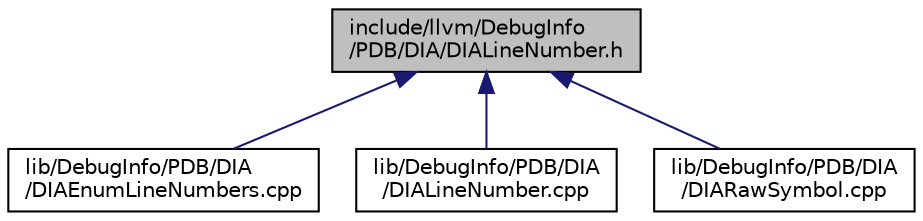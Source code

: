 digraph "include/llvm/DebugInfo/PDB/DIA/DIALineNumber.h"
{
 // LATEX_PDF_SIZE
  bgcolor="transparent";
  edge [fontname="Helvetica",fontsize="10",labelfontname="Helvetica",labelfontsize="10"];
  node [fontname="Helvetica",fontsize="10",shape=record];
  Node1 [label="include/llvm/DebugInfo\l/PDB/DIA/DIALineNumber.h",height=0.2,width=0.4,color="black", fillcolor="grey75", style="filled", fontcolor="black",tooltip=" "];
  Node1 -> Node2 [dir="back",color="midnightblue",fontsize="10",style="solid",fontname="Helvetica"];
  Node2 [label="lib/DebugInfo/PDB/DIA\l/DIAEnumLineNumbers.cpp",height=0.2,width=0.4,color="black",URL="$DIAEnumLineNumbers_8cpp.html",tooltip=" "];
  Node1 -> Node3 [dir="back",color="midnightblue",fontsize="10",style="solid",fontname="Helvetica"];
  Node3 [label="lib/DebugInfo/PDB/DIA\l/DIALineNumber.cpp",height=0.2,width=0.4,color="black",URL="$DIALineNumber_8cpp.html",tooltip=" "];
  Node1 -> Node4 [dir="back",color="midnightblue",fontsize="10",style="solid",fontname="Helvetica"];
  Node4 [label="lib/DebugInfo/PDB/DIA\l/DIARawSymbol.cpp",height=0.2,width=0.4,color="black",URL="$DIARawSymbol_8cpp.html",tooltip=" "];
}
